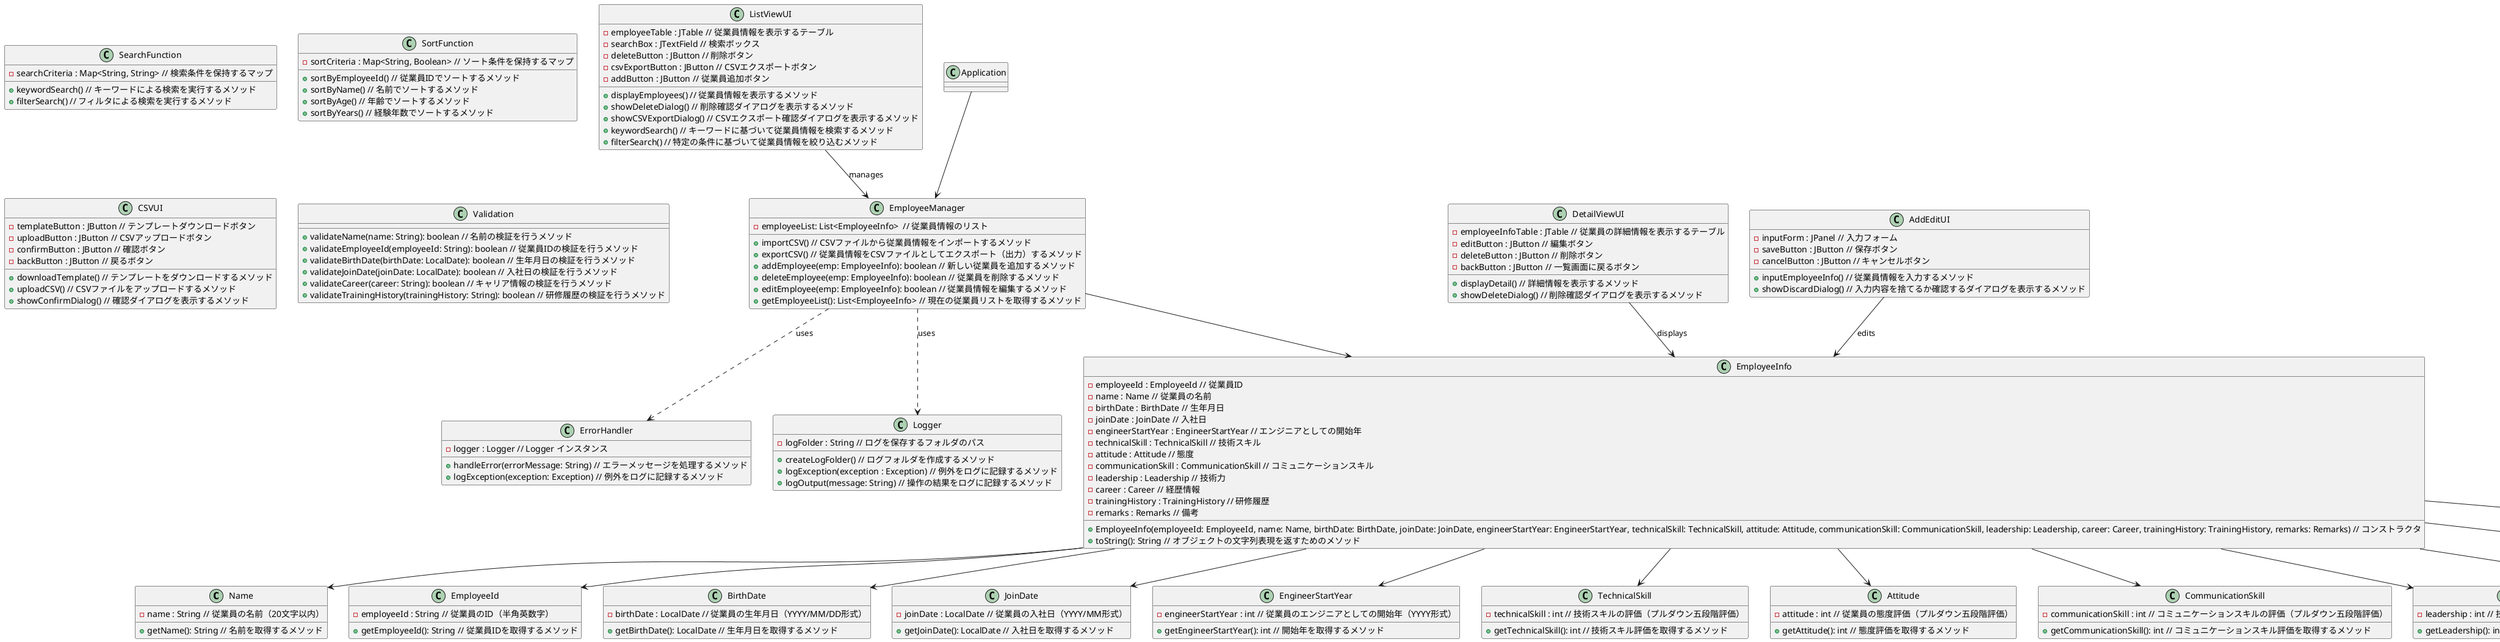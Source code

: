 @startuml ClassDiagram
' 従業員の名前を管理するクラス。名前の取得メソッドを持つ。
class Name {
  - name : String // 従業員の名前（20文字以内）
  + getName(): String // 名前を取得するメソッド
}

' 従業員IDを管理するクラス。従業員IDの取得メソッドを持つ。
class EmployeeId {
  - employeeId : String // 従業員のID（半角英数字）
  + getEmployeeId(): String // 従業員IDを取得するメソッド
}

' 従業員の生年月日を管理するクラス。生年月日の取得メソッドを持つ。
class BirthDate {
  - birthDate : LocalDate // 従業員の生年月日（YYYY/MM/DD形式）
  + getBirthDate(): LocalDate // 生年月日を取得するメソッド
}

' 従業員の入社日を管理するクラス。入社日の取得メソッドを持つ。
class JoinDate {
  - joinDate : LocalDate // 従業員の入社日（YYYY/MM形式）
  + getJoinDate(): LocalDate // 入社日を取得するメソッド
}

' 従業員のエンジニアとしての開始年を管理するクラス。開始年の取得メソッドを持つ。
class EngineerStartYear {
  - engineerStartYear : int // 従業員のエンジニアとしての開始年（YYYY形式）
  + getEngineerStartYear(): int // 開始年を取得するメソッド
}

' 従業員の技術スキルを評価するクラス。スキル評価の取得メソッドを持つ。
class TechnicalSkill {
  - technicalSkill : int // 技術スキルの評価（プルダウン五段階評価）
  + getTechnicalSkill(): int // 技術スキル評価を取得するメソッド
}

' 従業員の態度を評価するクラス。態度評価の取得メソッドを持つ。
class Attitude {
  - attitude : int // 従業員の態度評価（プルダウン五段階評価）
  + getAttitude(): int // 態度評価を取得するメソッド
}

' 従業員のコミュニケーションスキルを評価するクラス。コミュニケーションスキルの取得メソッドを持つ。
class CommunicationSkill {
  - communicationSkill : int // コミュニケーションスキルの評価（プルダウン五段階評価）
  + getCommunicationSkill(): int // コミュニケーションスキル評価を取得するメソッド
}

' 従業員の技術力を評価するクラス。技術力評価の取得メソッドを持つ。
class Leadership {
  - leadership : int // 技術力評価（プルダウン五段階評価）
  + getLeadership(): int // 技術力評価を取得するメソッド
}

' 従業員の経歴情報を管理するクラス。経歴経歴情報の取得メソッドを持つ。
class Career {
  - career : String // 従業員の経歴情報（改行可能、500文字以内）
  + getCareer(): String // 経歴情報を取得するメソッド
}

' 従業員の研修履歴を管理するクラス。研修履歴の取得メソッドを持つ。
class TrainingHistory {
  - trainingHistory : String // 従業員の研修履歴（改行可能、500文字以内）
  + getTrainingHistory(): String // 研修履歴を取得するメソッド
}

' 従業員に関する備考を管理するクラス。備考の取得メソッドを持つ。
class Remarks {
  - remarks : String // 従業員に関する備考（改行可能、500文字以内）
  + getRemarks(): String // 備考を取得するメソッド
}

' 従業員の詳細情報を管理するクラス。各属性の取得メソッドを持つ。
class EmployeeInfo {
  - employeeId : EmployeeId // 従業員ID
  - name : Name // 従業員の名前
  - birthDate : BirthDate // 生年月日
  - joinDate : JoinDate // 入社日
  - engineerStartYear : EngineerStartYear // エンジニアとしての開始年
  - technicalSkill : TechnicalSkill // 技術スキル
  - attitude : Attitude // 態度
  - communicationSkill : CommunicationSkill // コミュニケーションスキル
  - leadership : Leadership // 技術力
  - career : Career // 経歴情報
  - trainingHistory : TrainingHistory // 研修履歴
  - remarks : Remarks // 備考
  + EmployeeInfo(employeeId: EmployeeId, name: Name, birthDate: BirthDate, joinDate: JoinDate, engineerStartYear: EngineerStartYear, technicalSkill: TechnicalSkill, attitude: Attitude, communicationSkill: CommunicationSkill, leadership: Leadership, career: Career, trainingHistory: TrainingHistory, remarks: Remarks) // コンストラクタ
  + toString(): String // オブジェクトの文字列表現を返すためのメソッド
}

' 従業員情報の管理を行うクラス。従業員の追加、削除、CSVのインポート・エクスポートなどのメソッドを持つ。
class EmployeeManager {
  - employeeList: List<EmployeeInfo>  // 従業員情報のリスト
  + importCSV() // CSVファイルから従業員情報をインポートするメソッド
  + exportCSV() // 従業員情報をCSVファイルとしてエクスポート（出力）するメソッド
  + addEmployee(emp: EmployeeInfo): boolean // 新しい従業員を追加するメソッド
  + deleteEmployee(emp: EmployeeInfo): boolean // 従業員を削除するメソッド
  + editEmployee(emp: EmployeeInfo): boolean // 従業員情報を編集するメソッド
  + getEmployeeList(): List<EmployeeInfo> // 現在の従業員リストを取得するメソッド
}

' エラーハンドリングを行うクラス
class ErrorHandler {
  - logger : Logger // Logger インスタンス
  + handleError(errorMessage: String) // エラーメッセージを処理するメソッド
  + logException(exception: Exception) // 例外をログに記録するメソッド
}

' ログ管理を行うクラス。ログフォルダの作成や例外のログ出力メソッドを持つ。
class Logger {
  - logFolder : String // ログを保存するフォルダのパス
  + createLogFolder() // ログフォルダを作成するメソッド
  + logException(exception : Exception) // 例外をログに記録するメソッド
  + logOutput(message: String) // 操作の結果をログに記録するメソッド
}

' 従業員一覧を表示するUIクラス。従業員の表示、削除ダイアログ、CSVエクスポートダイアログを表示するメソッドを持つ。
class ListViewUI {
  - employeeTable : JTable // 従業員情報を表示するテーブル
  - searchBox : JTextField // 検索ボックス
  - deleteButton : JButton // 削除ボタン
  - csvExportButton : JButton // CSVエクスポートボタン
  - addButton : JButton // 従業員追加ボタン
  + displayEmployees() // 従業員情報を表示するメソッド
  + showDeleteDialog() // 削除確認ダイアログを表示するメソッド
  + showCSVExportDialog() // CSVエクスポート確認ダイアログを表示するメソッド
  + keywordSearch() // キーワードに基づいて従業員情報を検索するメソッド
  + filterSearch() // 特定の条件に基づいて従業員情報を絞り込むメソッド
}

' 従業員情報の検索機能を提供するクラス。キーワード検索やフィルター検索を行うメソッドを持つ。
class SearchFunction {
  - searchCriteria : Map<String, String> // 検索条件を保持するマップ
  + keywordSearch() // キーワードによる検索を実行するメソッド
  + filterSearch() // フィルタによる検索を実行するメソッド
}

' 従業員情報のソート機能を提供するクラス。IDや名前、年齢、勤続年数でのソートを行うメソッドを持つ。
class SortFunction {
  - sortCriteria : Map<String, Boolean> // ソート条件を保持するマップ
  + sortByEmployeeId() // 従業員IDでソートするメソッド
  + sortByName() // 名前でソートするメソッド
  + sortByAge() // 年齢でソートするメソッド
  + sortByYears() // 経験年数でソートするメソッド
}

' 従業員の詳細情報を表示するUIクラス。詳細情報の表示や削除ダイアログを表示するメソッドを持つ。
class DetailViewUI {
  - employeeInfoTable : JTable // 従業員の詳細情報を表示するテーブル
  - editButton : JButton // 編集ボタン
  - deleteButton : JButton // 削除ボタン
  - backButton : JButton // 一覧画面に戻るボタン
  + displayDetail() // 詳細情報を表示するメソッド
  + showDeleteDialog() // 削除確認ダイアログを表示するメソッド
}

' 従業員情報の追加・編集を行うUIクラス。入力フォームの表示や保存、キャンセルのメソッドを持つ。
class AddEditUI {
  - inputForm : JPanel // 入力フォーム
  - saveButton : JButton // 保存ボタン
  - cancelButton : JButton // キャンセルボタン
  + inputEmployeeInfo() // 従業員情報を入力するメソッド
  + showDiscardDialog() // 入力内容を捨てるか確認するダイアログを表示するメソッド
}

' CSVファイルのアップロードやテンプレートのダウンロードを行うUIクラス。関連するボタンのメソッドを持つ。
class CSVUI {
  - templateButton : JButton // テンプレートダウンロードボタン
  - uploadButton : JButton // CSVアップロードボタン
  - confirmButton : JButton // 確認ボタン
  - backButton : JButton // 戻るボタン
  + downloadTemplate() // テンプレートをダウンロードするメソッド
  + uploadCSV() // CSVファイルをアップロードするメソッド
  + showConfirmDialog() // 確認ダイアログを表示するメソッド
}

' 入力データの検証を行うクラス。名前、従業員ID、生年月日、入社日、キャリア、研修履歴の検証メソッドを持つ。
class Validation {
  + validateName(name: String): boolean // 名前の検証を行うメソッド
  + validateEmployeeId(employeeId: String): boolean // 従業員IDの検証を行うメソッド
  + validateBirthDate(birthDate: LocalDate): boolean // 生年月日の検証を行うメソッド
  + validateJoinDate(joinDate: LocalDate): boolean // 入社日の検証を行うメソッド
  + validateCareer(career: String): boolean // キャリア情報の検証を行うメソッド
  + validateTrainingHistory(trainingHistory: String): boolean // 研修履歴の検証を行うメソッド
}

' 集約やコンポジションの場合、全体から部分に向かう矢印になる
EmployeeInfo --> Name
EmployeeInfo --> EmployeeId
EmployeeInfo --> BirthDate
EmployeeInfo --> JoinDate
EmployeeInfo --> EngineerStartYear
EmployeeInfo --> TechnicalSkill
EmployeeInfo --> Attitude
EmployeeInfo --> CommunicationSkill
EmployeeInfo --> Leadership
EmployeeInfo --> Career
EmployeeInfo --> TrainingHistory
EmployeeInfo --> Remarks

' UIクラスとEmployeeManagerやEmployeeInfoの相互作用を示す
ListViewUI --> EmployeeManager : manages
DetailViewUI --> EmployeeInfo : displays
AddEditUI --> EmployeeInfo : edits

' ApplicationクラスはEmployeeManagerを使用する
Application --> EmployeeManager
EmployeeManager --> EmployeeInfo

EmployeeManager ..> Logger : uses
EmployeeManager ..> ErrorHandler : uses

@enduml



' MainClassはEmployeeManagerを使用するため、MainClassからEmployeeManagerへの矢印
' EmployeeManager(従業員情報の管理)はEmployeeInfo(従業員の詳細情報を管理)を管理するため、EmployeeManagerからEmployeeInfoへの矢印が
' EmployeeAdd（追加）やEmployeeDelete（削除）はEmployeeInfo(従業員の詳細情報を管理)を操作するため、EmployeeAddやEmployeeDeleteからEmployeeInfoへの矢印
' Validationクラス（入力データの検証）はEmployeeInfo(従業員の詳細情報を管理)を使用するため、EmployeeInfoからValidationへの矢印

' ＜矢印＞
' 関連 (Association)
' 意味: クラス間の関係を示す。
' 記号: 矢印なしの直線。
' 付け方: クラス間に直線を引き、必要に応じて多重度を記載。

' 集約 (Aggregation)
' 意味: 部品と全体の関係を示す（部分が全体に属するが、独立して存在できる）。
' 記号: 白い菱形の矢印。
' 付け方: 部品となるクラスから全体のクラスに向けて、白い菱形を付けた矢印を引きます。

' コンポジション (Composition)
' 意味: 強い依存関係を示し、部品が全体と共に存在を示す。
' 記号: 黒い菱形の矢印。
' 付け方: 部品となるクラスから全体のクラスに向けて、黒い菱形を付けた矢印を引く。

' 継承 (Inheritance)
' 意味: スーパークラスとサブクラスの関係を示す。
' 記号: 空の矢印。
' 付け方: サブクラスからスーパークラスに向けて、空の矢印を引く。

' 依存 (Dependency)
' 意味: クラスが他のクラスに依存していることを示す。
' 記号: 点線の矢印。
' 付け方: 依存しているクラスから依存されるクラスに向けて、点線の矢印を引く




' MainClassはEmployeeManagerを使用するため、MainClassからEmployeeManagerへの矢印
' EmployeeManager(従業員情報の管理)はEmployeeInfo(従業員の詳細情報を管理)を管理するため、EmployeeManagerからEmployeeInfoへの矢印が
' EmployeeAdd（追加）やEmployeeDelete（削除）はEmployeeInfo(従業員の詳細情報を管理)を操作するため、EmployeeAddやEmployeeDeleteからEmployeeInfoへの矢印
' Validationクラス（入力データの検証）はEmployeeInfo(従業員の詳細情報を管理)を使用するため、EmployeeInfoからValidationへの矢印

' ＜矢印＞
' 関連 (Association)
' 意味: クラス間の関係を示す。
' 記号: 矢印なしの直線。
' 付け方: クラス間に直線を引き、必要に応じて多重度を記載。

' 集約 (Aggregation)
' 意味: 部品と全体の関係を示す（部分が全体に属するが、独立して存在できる）。
' 記号: 白い菱形の矢印。
' 付け方: 部品となるクラスから全体のクラスに向けて、白い菱形を付けた矢印を引きます。

' コンポジション (Composition)
' 意味: 強い依存関係を示し、部品が全体と共に存在を示す。
' 記号: 黒い菱形の矢印。
' 付け方: 部品となるクラスから全体のクラスに向けて、黒い菱形を付けた矢印を引く。

' 継承 (Inheritance)
' 意味: スーパークラスとサブクラスの関係を示す。
' 記号: 空の矢印。
' 付け方: サブクラスからスーパークラスに向けて、空の矢印を引く。

' 依存 (Dependency)
' 意味: クラスが他のクラスに依存していることを示す。
' 記号: 点線の矢印。
' 付け方: 依存しているクラスから依存されるクラスに向けて、点線の矢印を引く

